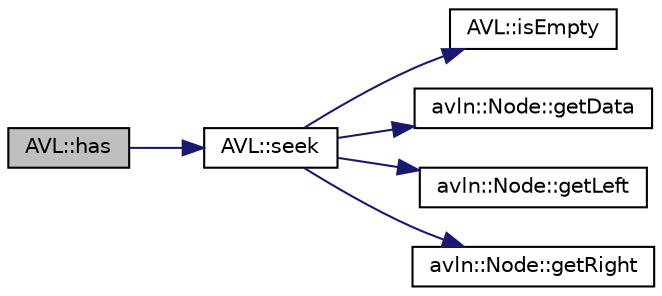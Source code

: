 digraph "AVL::has"
{
  edge [fontname="Helvetica",fontsize="10",labelfontname="Helvetica",labelfontsize="10"];
  node [fontname="Helvetica",fontsize="10",shape=record];
  rankdir="LR";
  Node1 [label="AVL::has",height=0.2,width=0.4,color="black", fillcolor="grey75", style="filled", fontcolor="black"];
  Node1 -> Node2 [color="midnightblue",fontsize="10",style="solid",fontname="Helvetica"];
  Node2 [label="AVL::seek",height=0.2,width=0.4,color="black", fillcolor="white", style="filled",URL="$class_a_v_l.html#adcf57d2bd7ee1977213ed9731ac20564"];
  Node2 -> Node3 [color="midnightblue",fontsize="10",style="solid",fontname="Helvetica"];
  Node3 [label="AVL::isEmpty",height=0.2,width=0.4,color="black", fillcolor="white", style="filled",URL="$class_a_v_l.html#a35afbbeff81a2a58dc4a341ccc0f6ce2"];
  Node2 -> Node4 [color="midnightblue",fontsize="10",style="solid",fontname="Helvetica"];
  Node4 [label="avln::Node::getData",height=0.2,width=0.4,color="black", fillcolor="white", style="filled",URL="$classavln_1_1_node.html#a952cbab61543d622bfe13beb872322a0"];
  Node2 -> Node5 [color="midnightblue",fontsize="10",style="solid",fontname="Helvetica"];
  Node5 [label="avln::Node::getLeft",height=0.2,width=0.4,color="black", fillcolor="white", style="filled",URL="$classavln_1_1_node.html#ad39cf45af29db3be415f812495c1c201"];
  Node2 -> Node6 [color="midnightblue",fontsize="10",style="solid",fontname="Helvetica"];
  Node6 [label="avln::Node::getRight",height=0.2,width=0.4,color="black", fillcolor="white", style="filled",URL="$classavln_1_1_node.html#ae6e852e00c029d06ae34c0a415a13812"];
}
